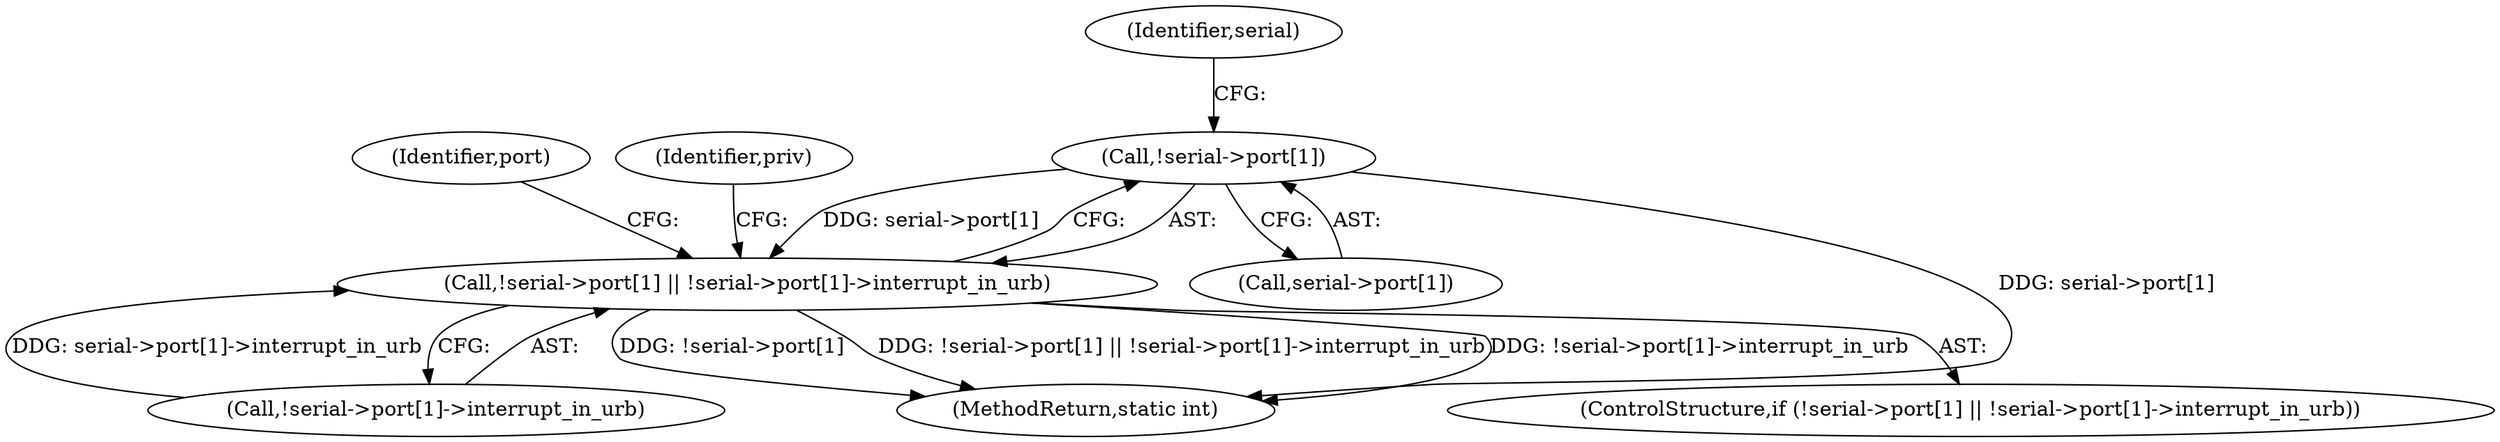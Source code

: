 digraph "0_linux_4e9a0b05257f29cf4b75f3209243ed71614d062e@array" {
"1000114" [label="(Call,!serial->port[1])"];
"1000113" [label="(Call,!serial->port[1] || !serial->port[1]->interrupt_in_urb)"];
"1000132" [label="(Identifier,port)"];
"1000113" [label="(Call,!serial->port[1] || !serial->port[1]->interrupt_in_urb)"];
"1000115" [label="(Call,serial->port[1])"];
"1000120" [label="(Call,!serial->port[1]->interrupt_in_urb)"];
"1000179" [label="(MethodReturn,static int)"];
"1000139" [label="(Identifier,priv)"];
"1000112" [label="(ControlStructure,if (!serial->port[1] || !serial->port[1]->interrupt_in_urb))"];
"1000114" [label="(Call,!serial->port[1])"];
"1000124" [label="(Identifier,serial)"];
"1000114" -> "1000113"  [label="AST: "];
"1000114" -> "1000115"  [label="CFG: "];
"1000115" -> "1000114"  [label="AST: "];
"1000124" -> "1000114"  [label="CFG: "];
"1000113" -> "1000114"  [label="CFG: "];
"1000114" -> "1000179"  [label="DDG: serial->port[1]"];
"1000114" -> "1000113"  [label="DDG: serial->port[1]"];
"1000113" -> "1000112"  [label="AST: "];
"1000113" -> "1000120"  [label="CFG: "];
"1000120" -> "1000113"  [label="AST: "];
"1000132" -> "1000113"  [label="CFG: "];
"1000139" -> "1000113"  [label="CFG: "];
"1000113" -> "1000179"  [label="DDG: !serial->port[1]"];
"1000113" -> "1000179"  [label="DDG: !serial->port[1] || !serial->port[1]->interrupt_in_urb"];
"1000113" -> "1000179"  [label="DDG: !serial->port[1]->interrupt_in_urb"];
"1000120" -> "1000113"  [label="DDG: serial->port[1]->interrupt_in_urb"];
}
